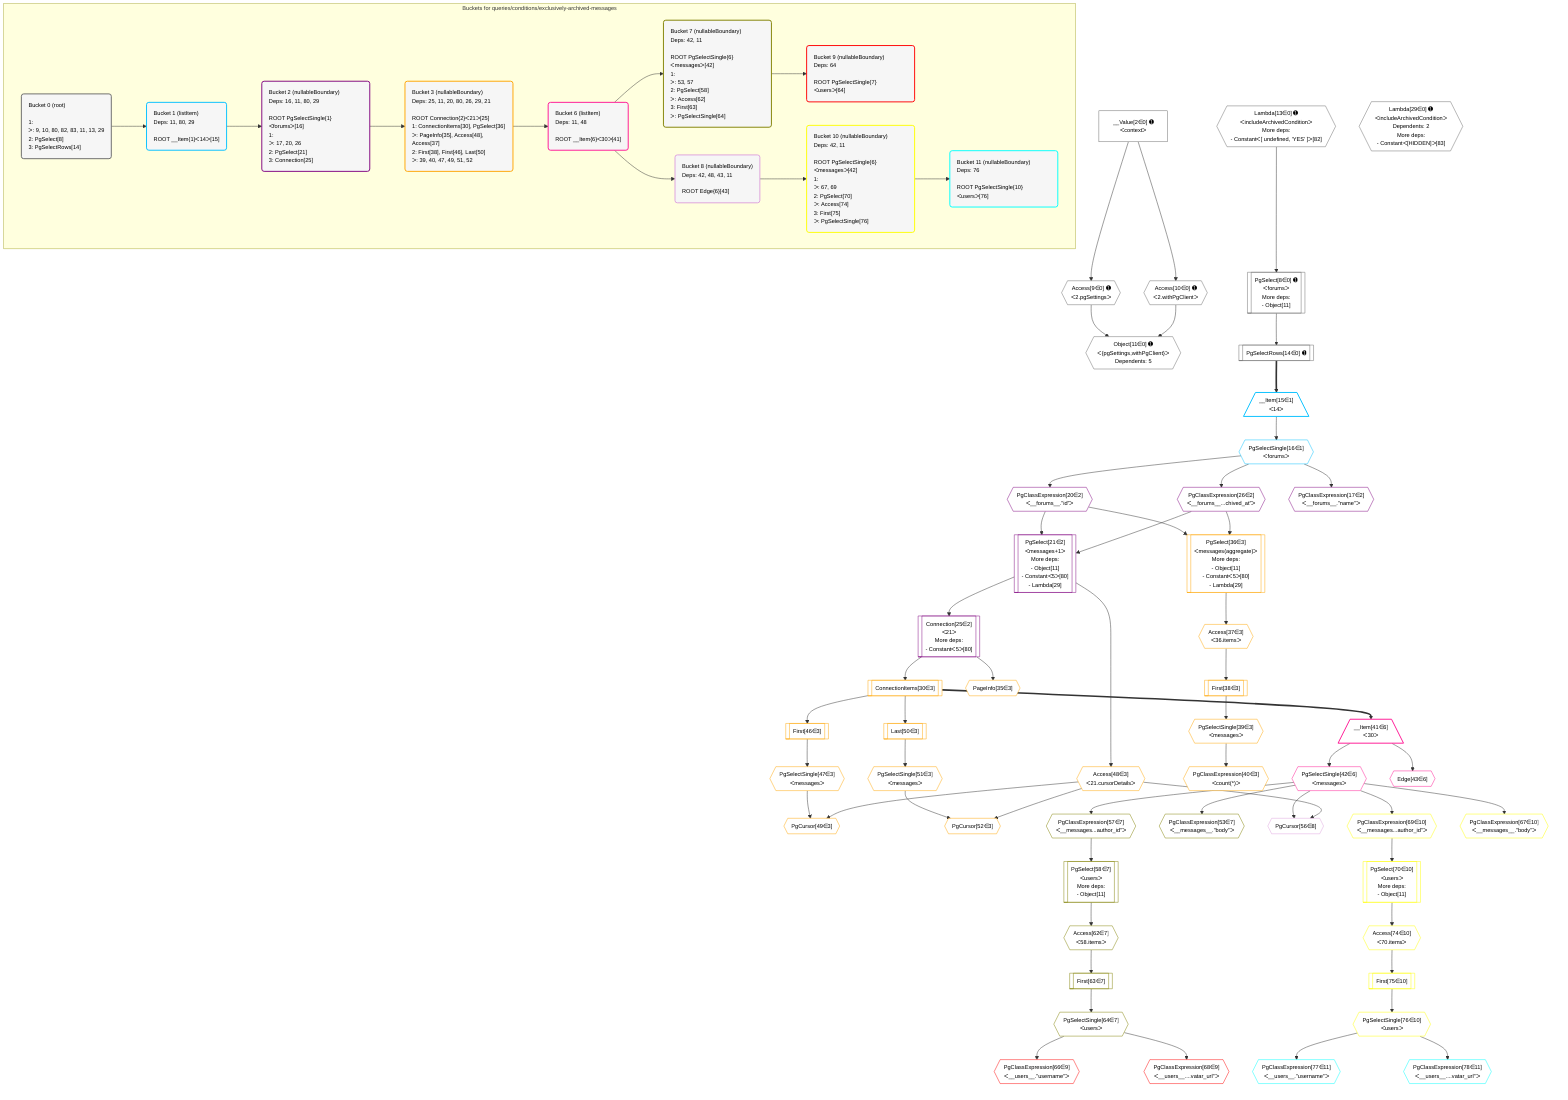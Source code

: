 %%{init: {'themeVariables': { 'fontSize': '12px'}}}%%
graph TD
    classDef path fill:#eee,stroke:#000,color:#000
    classDef plan fill:#fff,stroke-width:1px,color:#000
    classDef itemplan fill:#fff,stroke-width:2px,color:#000
    classDef unbatchedplan fill:#dff,stroke-width:1px,color:#000
    classDef sideeffectplan fill:#fcc,stroke-width:2px,color:#000
    classDef bucket fill:#f6f6f6,color:#000,stroke-width:2px,text-align:left

    subgraph "Buckets for queries/conditions/exclusively-archived-messages"
    Bucket0("Bucket 0 (root)<br /><br />1: <br />ᐳ: 9, 10, 80, 82, 83, 11, 13, 29<br />2: PgSelect[8]<br />3: PgSelectRows[14]"):::bucket
    Bucket1("Bucket 1 (listItem)<br />Deps: 11, 80, 29<br /><br />ROOT __Item{1}ᐸ14ᐳ[15]"):::bucket
    Bucket2("Bucket 2 (nullableBoundary)<br />Deps: 16, 11, 80, 29<br /><br />ROOT PgSelectSingle{1}ᐸforumsᐳ[16]<br />1: <br />ᐳ: 17, 20, 26<br />2: PgSelect[21]<br />3: Connection[25]"):::bucket
    Bucket3("Bucket 3 (nullableBoundary)<br />Deps: 25, 11, 20, 80, 26, 29, 21<br /><br />ROOT Connection{2}ᐸ21ᐳ[25]<br />1: ConnectionItems[30], PgSelect[36]<br />ᐳ: PageInfo[35], Access[48], Access[37]<br />2: First[38], First[46], Last[50]<br />ᐳ: 39, 40, 47, 49, 51, 52"):::bucket
    Bucket6("Bucket 6 (listItem)<br />Deps: 11, 48<br /><br />ROOT __Item{6}ᐸ30ᐳ[41]"):::bucket
    Bucket7("Bucket 7 (nullableBoundary)<br />Deps: 42, 11<br /><br />ROOT PgSelectSingle{6}ᐸmessagesᐳ[42]<br />1: <br />ᐳ: 53, 57<br />2: PgSelect[58]<br />ᐳ: Access[62]<br />3: First[63]<br />ᐳ: PgSelectSingle[64]"):::bucket
    Bucket8("Bucket 8 (nullableBoundary)<br />Deps: 42, 48, 43, 11<br /><br />ROOT Edge{6}[43]"):::bucket
    Bucket9("Bucket 9 (nullableBoundary)<br />Deps: 64<br /><br />ROOT PgSelectSingle{7}ᐸusersᐳ[64]"):::bucket
    Bucket10("Bucket 10 (nullableBoundary)<br />Deps: 42, 11<br /><br />ROOT PgSelectSingle{6}ᐸmessagesᐳ[42]<br />1: <br />ᐳ: 67, 69<br />2: PgSelect[70]<br />ᐳ: Access[74]<br />3: First[75]<br />ᐳ: PgSelectSingle[76]"):::bucket
    Bucket11("Bucket 11 (nullableBoundary)<br />Deps: 76<br /><br />ROOT PgSelectSingle{10}ᐸusersᐳ[76]"):::bucket
    end
    Bucket0 --> Bucket1
    Bucket1 --> Bucket2
    Bucket2 --> Bucket3
    Bucket3 --> Bucket6
    Bucket6 --> Bucket7 & Bucket8
    Bucket7 --> Bucket9
    Bucket8 --> Bucket10
    Bucket10 --> Bucket11

    %% plan dependencies
    PgSelect8[["PgSelect[8∈0] ➊<br />ᐸforumsᐳ<br />More deps:<br />- Object[11]"]]:::plan
    Lambda13{{"Lambda[13∈0] ➊<br />ᐸincludeArchivedConditionᐳ<br />More deps:<br />- Constantᐸ[ undefined, 'YES' ]ᐳ[82]"}}:::plan
    Lambda13 --> PgSelect8
    Object11{{"Object[11∈0] ➊<br />ᐸ{pgSettings,withPgClient}ᐳ<br />Dependents: 5"}}:::plan
    Access9{{"Access[9∈0] ➊<br />ᐸ2.pgSettingsᐳ"}}:::plan
    Access10{{"Access[10∈0] ➊<br />ᐸ2.withPgClientᐳ"}}:::plan
    Access9 & Access10 --> Object11
    __Value2["__Value[2∈0] ➊<br />ᐸcontextᐳ"]:::plan
    __Value2 --> Access9
    __Value2 --> Access10
    PgSelectRows14[["PgSelectRows[14∈0] ➊"]]:::plan
    PgSelect8 --> PgSelectRows14
    Lambda29{{"Lambda[29∈0] ➊<br />ᐸincludeArchivedConditionᐳ<br />Dependents: 2<br />More deps:<br />- Constantᐸ[HIDDEN]ᐳ[83]"}}:::plan
    __Item15[/"__Item[15∈1]<br />ᐸ14ᐳ"\]:::itemplan
    PgSelectRows14 ==> __Item15
    PgSelectSingle16{{"PgSelectSingle[16∈1]<br />ᐸforumsᐳ"}}:::plan
    __Item15 --> PgSelectSingle16
    PgSelect21[["PgSelect[21∈2]<br />ᐸmessages+1ᐳ<br />More deps:<br />- Object[11]<br />- Constantᐸ5ᐳ[80]<br />- Lambda[29]"]]:::plan
    PgClassExpression20{{"PgClassExpression[20∈2]<br />ᐸ__forums__.”id”ᐳ"}}:::plan
    PgClassExpression26{{"PgClassExpression[26∈2]<br />ᐸ__forums__...chived_at”ᐳ"}}:::plan
    PgClassExpression20 & PgClassExpression26 --> PgSelect21
    Connection25[["Connection[25∈2]<br />ᐸ21ᐳ<br />More deps:<br />- Constantᐸ5ᐳ[80]"]]:::plan
    PgSelect21 --> Connection25
    PgClassExpression17{{"PgClassExpression[17∈2]<br />ᐸ__forums__.”name”ᐳ"}}:::plan
    PgSelectSingle16 --> PgClassExpression17
    PgSelectSingle16 --> PgClassExpression20
    PgSelectSingle16 --> PgClassExpression26
    PgSelect36[["PgSelect[36∈3]<br />ᐸmessages(aggregate)ᐳ<br />More deps:<br />- Object[11]<br />- Constantᐸ5ᐳ[80]<br />- Lambda[29]"]]:::plan
    PgClassExpression20 & PgClassExpression26 --> PgSelect36
    PgCursor49{{"PgCursor[49∈3]"}}:::plan
    PgSelectSingle47{{"PgSelectSingle[47∈3]<br />ᐸmessagesᐳ"}}:::plan
    Access48{{"Access[48∈3]<br />ᐸ21.cursorDetailsᐳ"}}:::plan
    PgSelectSingle47 & Access48 --> PgCursor49
    PgCursor52{{"PgCursor[52∈3]"}}:::plan
    PgSelectSingle51{{"PgSelectSingle[51∈3]<br />ᐸmessagesᐳ"}}:::plan
    PgSelectSingle51 & Access48 --> PgCursor52
    ConnectionItems30[["ConnectionItems[30∈3]"]]:::plan
    Connection25 --> ConnectionItems30
    PageInfo35{{"PageInfo[35∈3]"}}:::plan
    Connection25 --> PageInfo35
    Access37{{"Access[37∈3]<br />ᐸ36.itemsᐳ"}}:::plan
    PgSelect36 --> Access37
    First38[["First[38∈3]"]]:::plan
    Access37 --> First38
    PgSelectSingle39{{"PgSelectSingle[39∈3]<br />ᐸmessagesᐳ"}}:::plan
    First38 --> PgSelectSingle39
    PgClassExpression40{{"PgClassExpression[40∈3]<br />ᐸcount(*)ᐳ"}}:::plan
    PgSelectSingle39 --> PgClassExpression40
    First46[["First[46∈3]"]]:::plan
    ConnectionItems30 --> First46
    First46 --> PgSelectSingle47
    PgSelect21 --> Access48
    Last50[["Last[50∈3]"]]:::plan
    ConnectionItems30 --> Last50
    Last50 --> PgSelectSingle51
    __Item41[/"__Item[41∈6]<br />ᐸ30ᐳ"\]:::itemplan
    ConnectionItems30 ==> __Item41
    PgSelectSingle42{{"PgSelectSingle[42∈6]<br />ᐸmessagesᐳ"}}:::plan
    __Item41 --> PgSelectSingle42
    Edge43{{"Edge[43∈6]"}}:::plan
    __Item41 --> Edge43
    PgSelect58[["PgSelect[58∈7]<br />ᐸusersᐳ<br />More deps:<br />- Object[11]"]]:::plan
    PgClassExpression57{{"PgClassExpression[57∈7]<br />ᐸ__messages...author_id”ᐳ"}}:::plan
    PgClassExpression57 --> PgSelect58
    PgClassExpression53{{"PgClassExpression[53∈7]<br />ᐸ__messages__.”body”ᐳ"}}:::plan
    PgSelectSingle42 --> PgClassExpression53
    PgSelectSingle42 --> PgClassExpression57
    Access62{{"Access[62∈7]<br />ᐸ58.itemsᐳ"}}:::plan
    PgSelect58 --> Access62
    First63[["First[63∈7]"]]:::plan
    Access62 --> First63
    PgSelectSingle64{{"PgSelectSingle[64∈7]<br />ᐸusersᐳ"}}:::plan
    First63 --> PgSelectSingle64
    PgCursor56{{"PgCursor[56∈8]"}}:::plan
    PgSelectSingle42 & Access48 --> PgCursor56
    PgClassExpression66{{"PgClassExpression[66∈9]<br />ᐸ__users__.”username”ᐳ"}}:::plan
    PgSelectSingle64 --> PgClassExpression66
    PgClassExpression68{{"PgClassExpression[68∈9]<br />ᐸ__users__....vatar_url”ᐳ"}}:::plan
    PgSelectSingle64 --> PgClassExpression68
    PgSelect70[["PgSelect[70∈10]<br />ᐸusersᐳ<br />More deps:<br />- Object[11]"]]:::plan
    PgClassExpression69{{"PgClassExpression[69∈10]<br />ᐸ__messages...author_id”ᐳ"}}:::plan
    PgClassExpression69 --> PgSelect70
    PgClassExpression67{{"PgClassExpression[67∈10]<br />ᐸ__messages__.”body”ᐳ"}}:::plan
    PgSelectSingle42 --> PgClassExpression67
    PgSelectSingle42 --> PgClassExpression69
    Access74{{"Access[74∈10]<br />ᐸ70.itemsᐳ"}}:::plan
    PgSelect70 --> Access74
    First75[["First[75∈10]"]]:::plan
    Access74 --> First75
    PgSelectSingle76{{"PgSelectSingle[76∈10]<br />ᐸusersᐳ"}}:::plan
    First75 --> PgSelectSingle76
    PgClassExpression77{{"PgClassExpression[77∈11]<br />ᐸ__users__.”username”ᐳ"}}:::plan
    PgSelectSingle76 --> PgClassExpression77
    PgClassExpression78{{"PgClassExpression[78∈11]<br />ᐸ__users__....vatar_url”ᐳ"}}:::plan
    PgSelectSingle76 --> PgClassExpression78

    %% define steps
    classDef bucket0 stroke:#696969
    class Bucket0,__Value2,PgSelect8,Access9,Access10,Object11,Lambda13,PgSelectRows14,Lambda29 bucket0
    classDef bucket1 stroke:#00bfff
    class Bucket1,__Item15,PgSelectSingle16 bucket1
    classDef bucket2 stroke:#7f007f
    class Bucket2,PgClassExpression17,PgClassExpression20,PgSelect21,Connection25,PgClassExpression26 bucket2
    classDef bucket3 stroke:#ffa500
    class Bucket3,ConnectionItems30,PageInfo35,PgSelect36,Access37,First38,PgSelectSingle39,PgClassExpression40,First46,PgSelectSingle47,Access48,PgCursor49,Last50,PgSelectSingle51,PgCursor52 bucket3
    classDef bucket6 stroke:#ff1493
    class Bucket6,__Item41,PgSelectSingle42,Edge43 bucket6
    classDef bucket7 stroke:#808000
    class Bucket7,PgClassExpression53,PgClassExpression57,PgSelect58,Access62,First63,PgSelectSingle64 bucket7
    classDef bucket8 stroke:#dda0dd
    class Bucket8,PgCursor56 bucket8
    classDef bucket9 stroke:#ff0000
    class Bucket9,PgClassExpression66,PgClassExpression68 bucket9
    classDef bucket10 stroke:#ffff00
    class Bucket10,PgClassExpression67,PgClassExpression69,PgSelect70,Access74,First75,PgSelectSingle76 bucket10
    classDef bucket11 stroke:#00ffff
    class Bucket11,PgClassExpression77,PgClassExpression78 bucket11